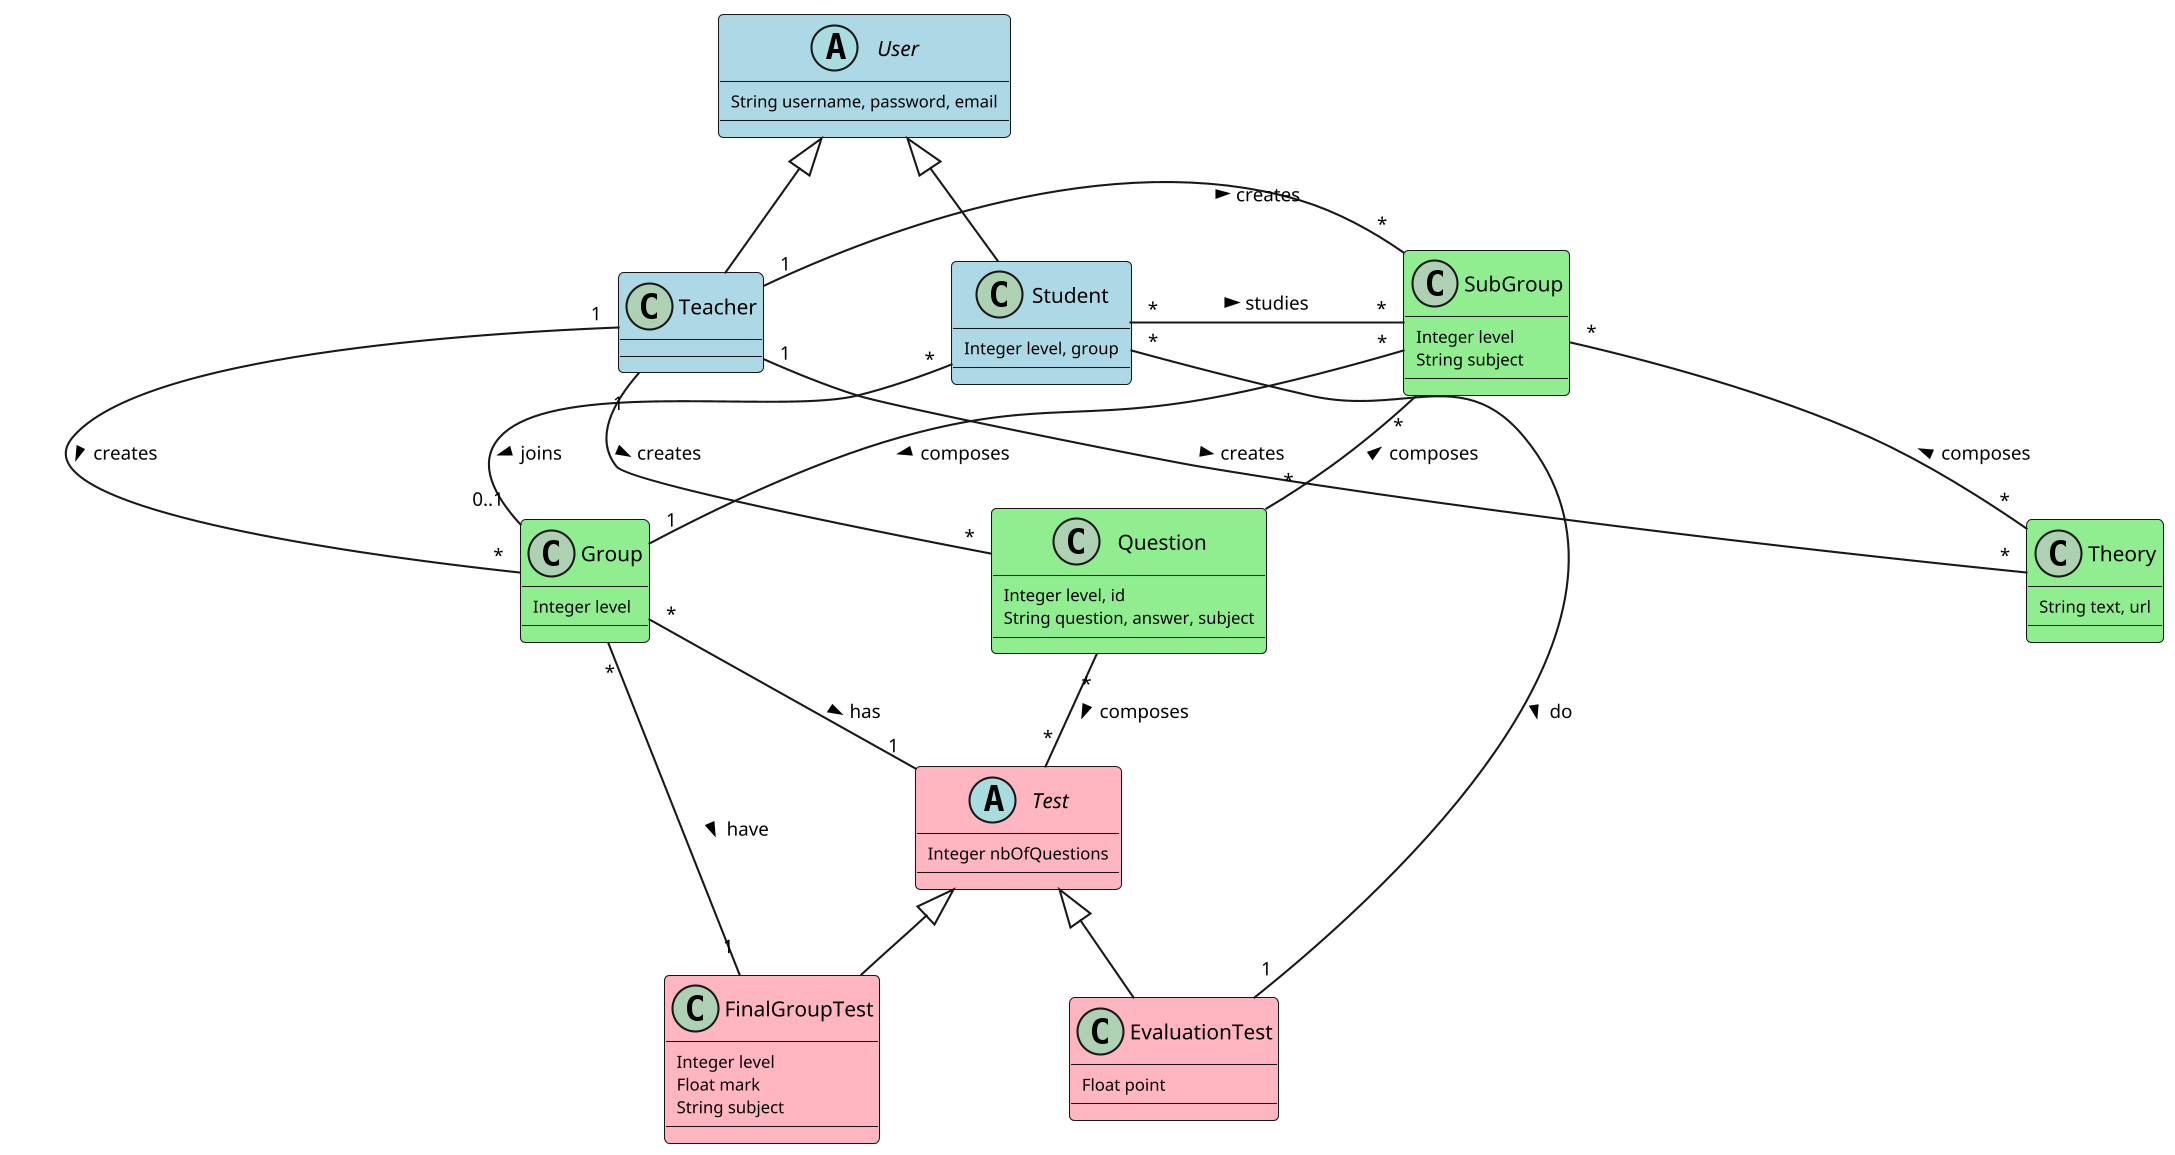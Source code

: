 @startuml
skinparam dpi 200
skinparam classAttributeFontSize 8
skinparam classArrowFontSize 9
skinparam classFontSize 10
skinparam nodesep 90
skinparam ranksep 40
hide stereotype
skinparam class {
	BackgroundColor White
	BackgroundColor<<Test>> LightPink
	BackgroundColor<<User>> LightBlue
	BackgroundColor<<Group>> LightGreen
}

abstract class User <<User>> {
    String username, password, email
}

class Teacher <<User>> extends User {
}

class Student <<User>> extends User {
    Integer level, group
}



abstract class Test <<Test>> {
    Integer nbOfQuestions
}

class EvaluationTest <<Test>> extends Test {
    Float point
}

class FinalGroupTest <<Test>> extends Test {
     Integer level
     Float mark
     String subject
}

class Theory <<Group>> {
    String text, url
}

class Group <<Group>> {
    Integer level
}

class SubGroup <<Group>> {
    Integer level
    String subject
}

class Question <<Group>> {
    Integer level, id
    String question, answer, subject
}

EvaluationTest "1" -left- "*" Student: do <
FinalGroupTest "1" -left- "*" Group: have <
SubGroup "*" -left- "*" Student: studies <
Group "0..1" -left- "*" Student: joins <

Group "*" -left- "1" Teacher: creates <
SubGroup "*" -left- "1" Teacher: creates <
Question "*" -left- "1" Teacher: creates <
Theory "*" -left- "1" Teacher: creates <

Question "*" -up- "*" SubGroup: composes >
Theory "*" -up- "*" SubGroup: composes >
Group "1" -up- "*" SubGroup: composes <

Question "*" -- "*" Test: composes >
Group "*" -- "1" Test: has >
@enduml